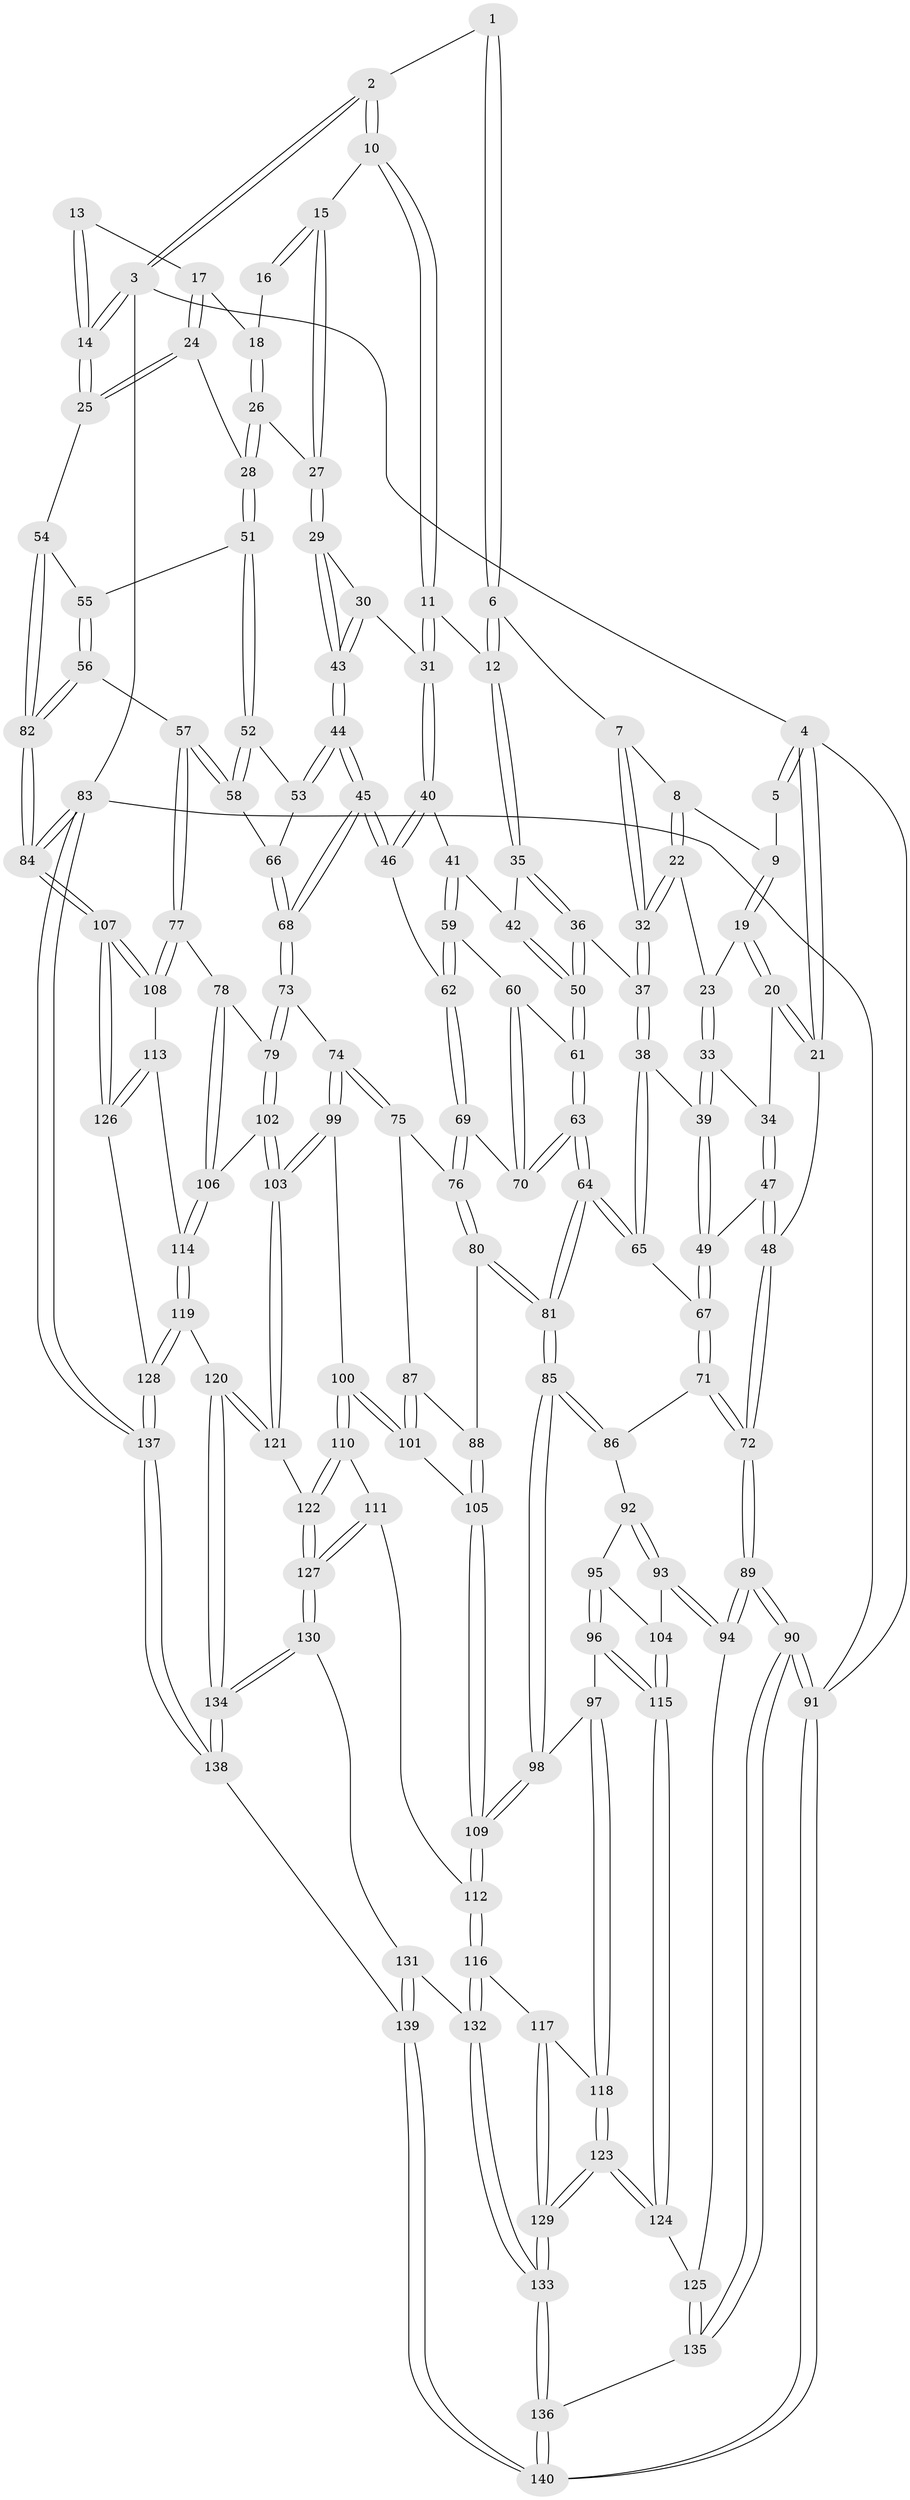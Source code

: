 // coarse degree distribution, {5: 0.37142857142857144, 2: 0.02857142857142857, 1: 0.014285714285714285, 3: 0.17142857142857143, 4: 0.2714285714285714, 6: 0.11428571428571428, 8: 0.014285714285714285, 7: 0.014285714285714285}
// Generated by graph-tools (version 1.1) at 2025/06/03/04/25 22:06:31]
// undirected, 140 vertices, 347 edges
graph export_dot {
graph [start="1"]
  node [color=gray90,style=filled];
  1 [pos="+0.5344069824770601+0"];
  2 [pos="+0.674742826544402+0"];
  3 [pos="+1+0"];
  4 [pos="+0+0"];
  5 [pos="+0.2401272701659548+0"];
  6 [pos="+0.4301980407351967+0.14555385370577395"];
  7 [pos="+0.4069156395685154+0.13947855459876768"];
  8 [pos="+0.25127059996440826+0.004743422635961443"];
  9 [pos="+0.24091000927456394+0"];
  10 [pos="+0.674661638924108+0.01979914109672487"];
  11 [pos="+0.550864004249648+0.16083751552189268"];
  12 [pos="+0.46937838782688046+0.17023964657626703"];
  13 [pos="+0.9080378295424156+0.050572560305673114"];
  14 [pos="+1+0"];
  15 [pos="+0.7588421030679299+0.10267381827942013"];
  16 [pos="+0.8633078075740148+0.07889514847704533"];
  17 [pos="+0.9117563161334005+0.14939699109760957"];
  18 [pos="+0.8920987296077966+0.15338822787508447"];
  19 [pos="+0+0.1358712412422488"];
  20 [pos="+0+0.13620460507964238"];
  21 [pos="+0+0.07023448709301347"];
  22 [pos="+0.1927478297191879+0.21033451661750124"];
  23 [pos="+0.1140531255625608+0.20602128569573505"];
  24 [pos="+1+0.1705082151504955"];
  25 [pos="+1+0.11781219538214212"];
  26 [pos="+0.800246782952082+0.2410325485978358"];
  27 [pos="+0.8001338893824641+0.24099876931438252"];
  28 [pos="+0.8319258089294056+0.26091309869279294"];
  29 [pos="+0.778847168159081+0.2537411721605301"];
  30 [pos="+0.617542648659564+0.246482938030051"];
  31 [pos="+0.6159836913378485+0.2463413688424128"];
  32 [pos="+0.24535357171220357+0.29000610349688993"];
  33 [pos="+0.09307459572791801+0.2874148186187514"];
  34 [pos="+0.049872354205362436+0.3015859475311948"];
  35 [pos="+0.45500899022023983+0.24948507555511432"];
  36 [pos="+0.3154807852243708+0.34041846322970265"];
  37 [pos="+0.24660981650285024+0.32004607310132843"];
  38 [pos="+0.23585067487155642+0.33296954009418783"];
  39 [pos="+0.17873545228112708+0.35846425157483536"];
  40 [pos="+0.5997121903061329+0.3590948290466121"];
  41 [pos="+0.5135075717182849+0.35460315417196164"];
  42 [pos="+0.46184755821849166+0.278962708353518"];
  43 [pos="+0.7244127135375377+0.36846259255985725"];
  44 [pos="+0.7153470627119836+0.3909227128020357"];
  45 [pos="+0.6741418233815224+0.4335089807220159"];
  46 [pos="+0.6393556301398908+0.41844095189197017"];
  47 [pos="+0.008931931221627006+0.371993898486911"];
  48 [pos="+0+0.40336113848177024"];
  49 [pos="+0.11797051113073004+0.41717437768527565"];
  50 [pos="+0.390802006541298+0.4109125743592795"];
  51 [pos="+0.8739883329419563+0.3151235421731093"];
  52 [pos="+0.854710143501472+0.3846653190058976"];
  53 [pos="+0.8234902097865738+0.4006890696120895"];
  54 [pos="+1+0.2224881300317225"];
  55 [pos="+0.8961788903022702+0.31936269560958563"];
  56 [pos="+1+0.5474295402595328"];
  57 [pos="+0.9710258855382783+0.5702881993436963"];
  58 [pos="+0.9007699160716935+0.4699262431487752"];
  59 [pos="+0.47705565955822876+0.4086416643620503"];
  60 [pos="+0.4491525890622793+0.4231204082545823"];
  61 [pos="+0.4004347663031573+0.4307339138473028"];
  62 [pos="+0.5613679970819616+0.4631799332115353"];
  63 [pos="+0.35120340464751304+0.5677701766622599"];
  64 [pos="+0.3377863121376023+0.5881055771311595"];
  65 [pos="+0.27994369399480523+0.5272925098773535"];
  66 [pos="+0.8089155735953546+0.44539068350481636"];
  67 [pos="+0.12184111642962943+0.48109855899341497"];
  68 [pos="+0.7259610122016604+0.556276410601623"];
  69 [pos="+0.5342200840408972+0.5061347999554707"];
  70 [pos="+0.5148659838972028+0.5045889992199656"];
  71 [pos="+0.07451000725573562+0.5548736007548035"];
  72 [pos="+0+0.5876875348926974"];
  73 [pos="+0.7269806669440487+0.5608613110492771"];
  74 [pos="+0.7039708221284743+0.5751582140808993"];
  75 [pos="+0.5807363658091961+0.5886082074246759"];
  76 [pos="+0.5529131739237417+0.5550523407363693"];
  77 [pos="+0.9103475813795764+0.6049898443271627"];
  78 [pos="+0.8388060587191698+0.5988427269981238"];
  79 [pos="+0.7636900064377447+0.5789433890801239"];
  80 [pos="+0.3428056258568122+0.6009932686208855"];
  81 [pos="+0.3379739156105351+0.6000955725098243"];
  82 [pos="+1+0.5387680277722114"];
  83 [pos="+1+1"];
  84 [pos="+1+0.9576266502069404"];
  85 [pos="+0.33731005335678993+0.6013676883861327"];
  86 [pos="+0.11380836533630048+0.6019468658699993"];
  87 [pos="+0.5440902520311163+0.6377588880462705"];
  88 [pos="+0.4360990137739228+0.6294199244099085"];
  89 [pos="+0+0.7150965129703514"];
  90 [pos="+0+1"];
  91 [pos="+0+1"];
  92 [pos="+0.11395957636529365+0.6048704453452644"];
  93 [pos="+0.02965400100752532+0.7441322272711867"];
  94 [pos="+0+0.7626605823068957"];
  95 [pos="+0.13679266215136024+0.6651288263792854"];
  96 [pos="+0.21851413490302415+0.7349404873286859"];
  97 [pos="+0.29593212698581844+0.6785263663599966"];
  98 [pos="+0.33521002383103826+0.6123876572820046"];
  99 [pos="+0.6327067368666272+0.7419385835400346"];
  100 [pos="+0.6115517446332562+0.7447435035972902"];
  101 [pos="+0.5583020958695446+0.7025625782260577"];
  102 [pos="+0.7289067771730852+0.7434549605710212"];
  103 [pos="+0.6537148799783897+0.7557363595571962"];
  104 [pos="+0.07674813573867605+0.7363456598767589"];
  105 [pos="+0.5039145509193541+0.7255833007677966"];
  106 [pos="+0.767383453434836+0.7647738960557756"];
  107 [pos="+1+0.9516695645831489"];
  108 [pos="+0.9020380373982437+0.7234841380012776"];
  109 [pos="+0.4540373756242626+0.7813934750285838"];
  110 [pos="+0.5924390973225123+0.7729311414439844"];
  111 [pos="+0.4836911330407127+0.8092178866473523"];
  112 [pos="+0.4553265329861367+0.8027597505622711"];
  113 [pos="+0.8914153802314638+0.7607960503343323"];
  114 [pos="+0.7923793427061337+0.8049221425056173"];
  115 [pos="+0.20266292748035+0.7624947114029669"];
  116 [pos="+0.43682563758788445+0.824709751780529"];
  117 [pos="+0.39887535061744667+0.8237867390901632"];
  118 [pos="+0.3319316396707757+0.7828253978300491"];
  119 [pos="+0.7610413749551225+0.8799184739515109"];
  120 [pos="+0.7265823995806713+0.89347772754327"];
  121 [pos="+0.694654809715771+0.8502830191282369"];
  122 [pos="+0.5882067163960877+0.8388913054451701"];
  123 [pos="+0.26533097549475554+0.8983590098262166"];
  124 [pos="+0.1944393508915242+0.8469893636592424"];
  125 [pos="+0.10639172283066924+0.8815635926696017"];
  126 [pos="+0.9395255838868581+0.8626549061803197"];
  127 [pos="+0.5661758954316507+0.8849152278798913"];
  128 [pos="+0.8630890927181941+0.92401936562163"];
  129 [pos="+0.2763340714648006+0.913205360060245"];
  130 [pos="+0.5713996138609746+0.9282255311069217"];
  131 [pos="+0.4447556476902545+0.9340422410441211"];
  132 [pos="+0.44049374398722396+0.9282489674799463"];
  133 [pos="+0.27861729379348066+0.9194657660577783"];
  134 [pos="+0.6532941979658119+1"];
  135 [pos="+0.09896615358836275+0.9016174000530814"];
  136 [pos="+0.2426173292636267+1"];
  137 [pos="+0.94040860132948+1"];
  138 [pos="+0.6662541307349317+1"];
  139 [pos="+0.40313309561072597+1"];
  140 [pos="+0.246070690367329+1"];
  1 -- 2;
  1 -- 6;
  1 -- 6;
  2 -- 3;
  2 -- 3;
  2 -- 10;
  2 -- 10;
  3 -- 4;
  3 -- 14;
  3 -- 14;
  3 -- 83;
  4 -- 5;
  4 -- 5;
  4 -- 21;
  4 -- 21;
  4 -- 91;
  5 -- 9;
  6 -- 7;
  6 -- 12;
  6 -- 12;
  7 -- 8;
  7 -- 32;
  7 -- 32;
  8 -- 9;
  8 -- 22;
  8 -- 22;
  9 -- 19;
  9 -- 19;
  10 -- 11;
  10 -- 11;
  10 -- 15;
  11 -- 12;
  11 -- 31;
  11 -- 31;
  12 -- 35;
  12 -- 35;
  13 -- 14;
  13 -- 14;
  13 -- 17;
  14 -- 25;
  14 -- 25;
  15 -- 16;
  15 -- 16;
  15 -- 27;
  15 -- 27;
  16 -- 18;
  17 -- 18;
  17 -- 24;
  17 -- 24;
  18 -- 26;
  18 -- 26;
  19 -- 20;
  19 -- 20;
  19 -- 23;
  20 -- 21;
  20 -- 21;
  20 -- 34;
  21 -- 48;
  22 -- 23;
  22 -- 32;
  22 -- 32;
  23 -- 33;
  23 -- 33;
  24 -- 25;
  24 -- 25;
  24 -- 28;
  25 -- 54;
  26 -- 27;
  26 -- 28;
  26 -- 28;
  27 -- 29;
  27 -- 29;
  28 -- 51;
  28 -- 51;
  29 -- 30;
  29 -- 43;
  29 -- 43;
  30 -- 31;
  30 -- 43;
  30 -- 43;
  31 -- 40;
  31 -- 40;
  32 -- 37;
  32 -- 37;
  33 -- 34;
  33 -- 39;
  33 -- 39;
  34 -- 47;
  34 -- 47;
  35 -- 36;
  35 -- 36;
  35 -- 42;
  36 -- 37;
  36 -- 50;
  36 -- 50;
  37 -- 38;
  37 -- 38;
  38 -- 39;
  38 -- 65;
  38 -- 65;
  39 -- 49;
  39 -- 49;
  40 -- 41;
  40 -- 46;
  40 -- 46;
  41 -- 42;
  41 -- 59;
  41 -- 59;
  42 -- 50;
  42 -- 50;
  43 -- 44;
  43 -- 44;
  44 -- 45;
  44 -- 45;
  44 -- 53;
  44 -- 53;
  45 -- 46;
  45 -- 46;
  45 -- 68;
  45 -- 68;
  46 -- 62;
  47 -- 48;
  47 -- 48;
  47 -- 49;
  48 -- 72;
  48 -- 72;
  49 -- 67;
  49 -- 67;
  50 -- 61;
  50 -- 61;
  51 -- 52;
  51 -- 52;
  51 -- 55;
  52 -- 53;
  52 -- 58;
  52 -- 58;
  53 -- 66;
  54 -- 55;
  54 -- 82;
  54 -- 82;
  55 -- 56;
  55 -- 56;
  56 -- 57;
  56 -- 82;
  56 -- 82;
  57 -- 58;
  57 -- 58;
  57 -- 77;
  57 -- 77;
  58 -- 66;
  59 -- 60;
  59 -- 62;
  59 -- 62;
  60 -- 61;
  60 -- 70;
  60 -- 70;
  61 -- 63;
  61 -- 63;
  62 -- 69;
  62 -- 69;
  63 -- 64;
  63 -- 64;
  63 -- 70;
  63 -- 70;
  64 -- 65;
  64 -- 65;
  64 -- 81;
  64 -- 81;
  65 -- 67;
  66 -- 68;
  66 -- 68;
  67 -- 71;
  67 -- 71;
  68 -- 73;
  68 -- 73;
  69 -- 70;
  69 -- 76;
  69 -- 76;
  71 -- 72;
  71 -- 72;
  71 -- 86;
  72 -- 89;
  72 -- 89;
  73 -- 74;
  73 -- 79;
  73 -- 79;
  74 -- 75;
  74 -- 75;
  74 -- 99;
  74 -- 99;
  75 -- 76;
  75 -- 87;
  76 -- 80;
  76 -- 80;
  77 -- 78;
  77 -- 108;
  77 -- 108;
  78 -- 79;
  78 -- 106;
  78 -- 106;
  79 -- 102;
  79 -- 102;
  80 -- 81;
  80 -- 81;
  80 -- 88;
  81 -- 85;
  81 -- 85;
  82 -- 84;
  82 -- 84;
  83 -- 84;
  83 -- 84;
  83 -- 137;
  83 -- 137;
  83 -- 91;
  84 -- 107;
  84 -- 107;
  85 -- 86;
  85 -- 86;
  85 -- 98;
  85 -- 98;
  86 -- 92;
  87 -- 88;
  87 -- 101;
  87 -- 101;
  88 -- 105;
  88 -- 105;
  89 -- 90;
  89 -- 90;
  89 -- 94;
  89 -- 94;
  90 -- 91;
  90 -- 91;
  90 -- 135;
  90 -- 135;
  91 -- 140;
  91 -- 140;
  92 -- 93;
  92 -- 93;
  92 -- 95;
  93 -- 94;
  93 -- 94;
  93 -- 104;
  94 -- 125;
  95 -- 96;
  95 -- 96;
  95 -- 104;
  96 -- 97;
  96 -- 115;
  96 -- 115;
  97 -- 98;
  97 -- 118;
  97 -- 118;
  98 -- 109;
  98 -- 109;
  99 -- 100;
  99 -- 103;
  99 -- 103;
  100 -- 101;
  100 -- 101;
  100 -- 110;
  100 -- 110;
  101 -- 105;
  102 -- 103;
  102 -- 103;
  102 -- 106;
  103 -- 121;
  103 -- 121;
  104 -- 115;
  104 -- 115;
  105 -- 109;
  105 -- 109;
  106 -- 114;
  106 -- 114;
  107 -- 108;
  107 -- 108;
  107 -- 126;
  107 -- 126;
  108 -- 113;
  109 -- 112;
  109 -- 112;
  110 -- 111;
  110 -- 122;
  110 -- 122;
  111 -- 112;
  111 -- 127;
  111 -- 127;
  112 -- 116;
  112 -- 116;
  113 -- 114;
  113 -- 126;
  113 -- 126;
  114 -- 119;
  114 -- 119;
  115 -- 124;
  115 -- 124;
  116 -- 117;
  116 -- 132;
  116 -- 132;
  117 -- 118;
  117 -- 129;
  117 -- 129;
  118 -- 123;
  118 -- 123;
  119 -- 120;
  119 -- 128;
  119 -- 128;
  120 -- 121;
  120 -- 121;
  120 -- 134;
  120 -- 134;
  121 -- 122;
  122 -- 127;
  122 -- 127;
  123 -- 124;
  123 -- 124;
  123 -- 129;
  123 -- 129;
  124 -- 125;
  125 -- 135;
  125 -- 135;
  126 -- 128;
  127 -- 130;
  127 -- 130;
  128 -- 137;
  128 -- 137;
  129 -- 133;
  129 -- 133;
  130 -- 131;
  130 -- 134;
  130 -- 134;
  131 -- 132;
  131 -- 139;
  131 -- 139;
  132 -- 133;
  132 -- 133;
  133 -- 136;
  133 -- 136;
  134 -- 138;
  134 -- 138;
  135 -- 136;
  136 -- 140;
  136 -- 140;
  137 -- 138;
  137 -- 138;
  138 -- 139;
  139 -- 140;
  139 -- 140;
}

